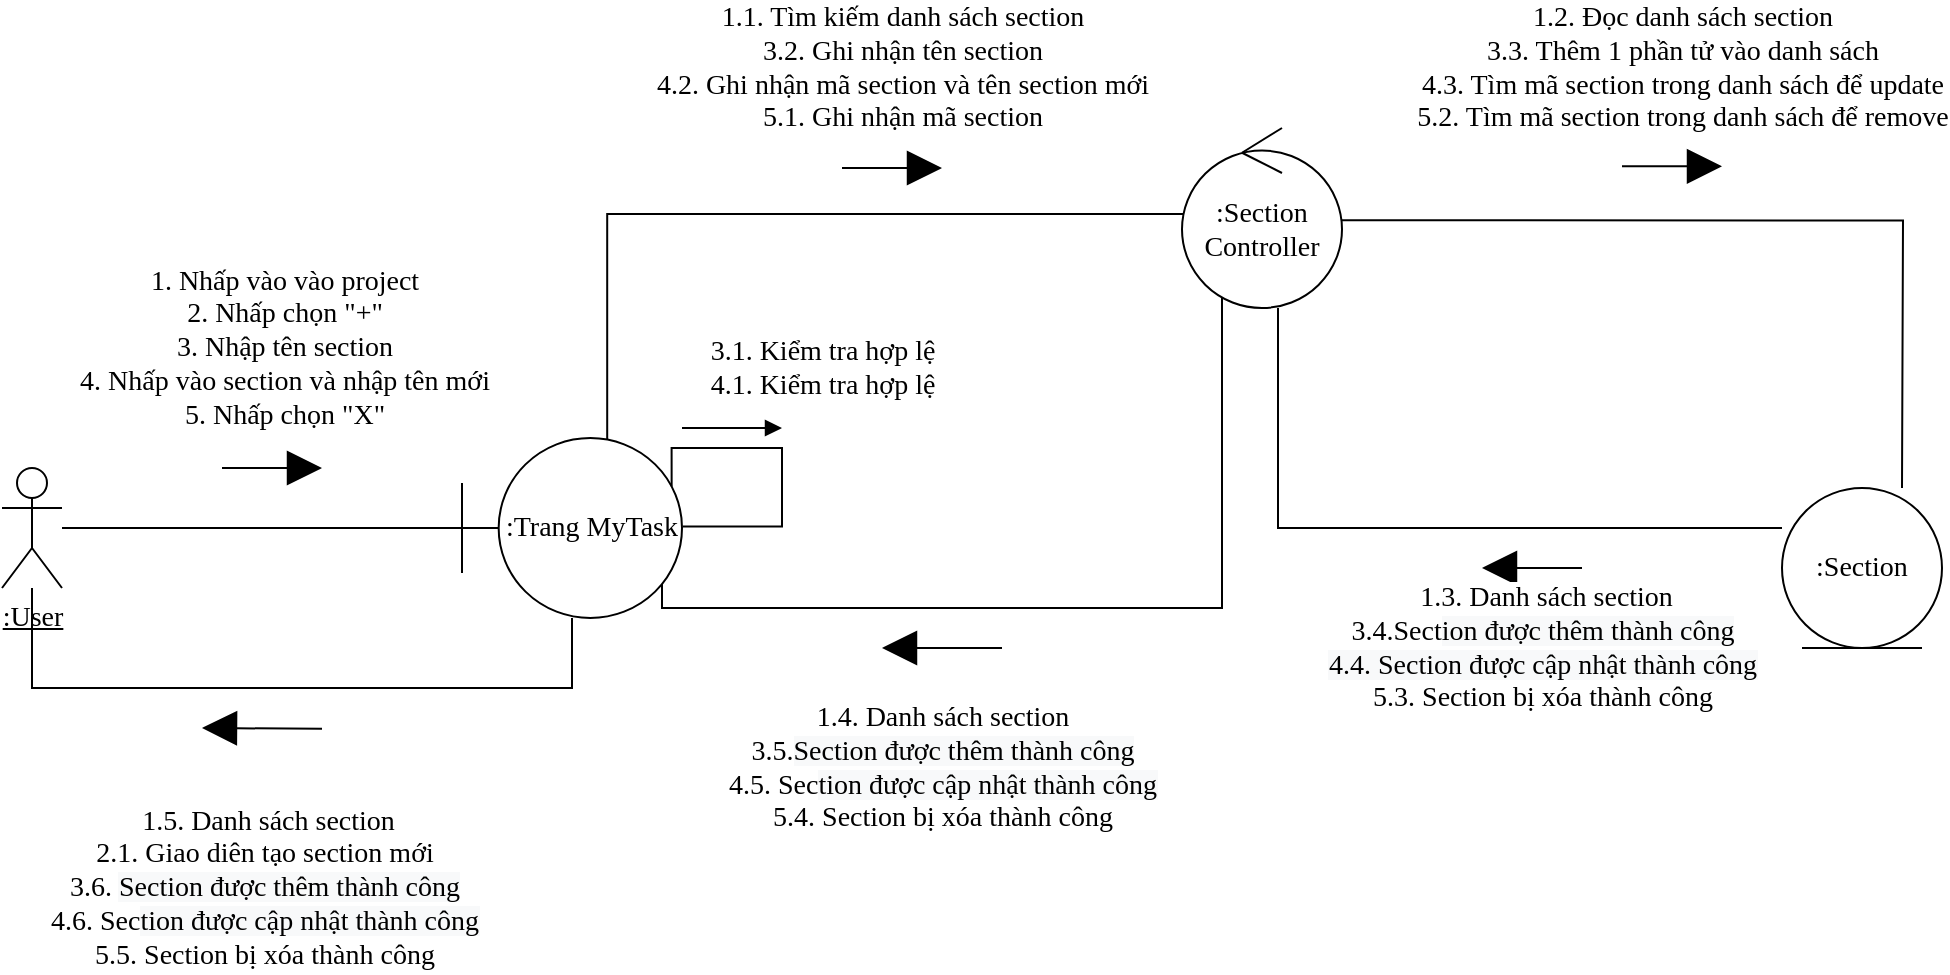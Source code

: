 <mxfile version="13.10.4" type="device"><diagram id="gN7cJ0xqfNxXUQesok_4" name="Page-1"><mxGraphModel dx="970" dy="505" grid="1" gridSize="10" guides="1" tooltips="1" connect="1" arrows="1" fold="1" page="1" pageScale="1" pageWidth="827" pageHeight="1169" math="0" shadow="0"><root><mxCell id="0"/><mxCell id="1" parent="0"/><mxCell id="2NcubvFn7WeUfEfRV-Qo-1" style="endArrow=none;html=1;fontSize=14;fontFamily=Verdana;" parent="1" source="2NcubvFn7WeUfEfRV-Qo-2" target="2NcubvFn7WeUfEfRV-Qo-8" edge="1"><mxGeometry relative="1" as="geometry"/></mxCell><mxCell id="2NcubvFn7WeUfEfRV-Qo-2" value="&lt;u style=&quot;font-size: 14px;&quot;&gt;:User&lt;/u&gt;" style="shape=umlActor;verticalLabelPosition=bottom;verticalAlign=top;html=1;fontSize=14;fontFamily=Verdana;" parent="1" vertex="1"><mxGeometry x="10" y="330" width="30" height="60" as="geometry"/></mxCell><mxCell id="2NcubvFn7WeUfEfRV-Qo-3" style="edgeStyle=orthogonalEdgeStyle;rounded=0;orthogonalLoop=1;jettySize=auto;html=1;endArrow=none;endFill=0;fontSize=14;exitX=1;exitY=0.513;exitDx=0;exitDy=0;exitPerimeter=0;fontFamily=Verdana;" parent="1" source="t5RF0zzSnACqFSYiZJhb-1" edge="1"><mxGeometry relative="1" as="geometry"><mxPoint x="690" y="200" as="sourcePoint"/><mxPoint x="960" y="340" as="targetPoint"/></mxGeometry></mxCell><mxCell id="2NcubvFn7WeUfEfRV-Qo-4" style="edgeStyle=orthogonalEdgeStyle;rounded=0;orthogonalLoop=1;jettySize=auto;html=1;entryX=0.882;entryY=0.836;entryDx=0;entryDy=0;endArrow=none;endFill=0;fontSize=14;entryPerimeter=0;fontFamily=Verdana;" parent="1" target="2NcubvFn7WeUfEfRV-Qo-8" edge="1"><mxGeometry relative="1" as="geometry"><Array as="points"><mxPoint x="620" y="400"/><mxPoint x="340" y="400"/><mxPoint x="340" y="383"/><mxPoint x="337" y="383"/></Array><mxPoint x="620" y="240" as="sourcePoint"/></mxGeometry></mxCell><mxCell id="2NcubvFn7WeUfEfRV-Qo-6" style="edgeStyle=orthogonalEdgeStyle;rounded=0;orthogonalLoop=1;jettySize=auto;html=1;entryX=0.014;entryY=0.563;entryDx=0;entryDy=0;entryPerimeter=0;endArrow=none;endFill=0;fontSize=14;exitX=0.66;exitY=0.022;exitDx=0;exitDy=0;exitPerimeter=0;fontFamily=Verdana;" parent="1" source="2NcubvFn7WeUfEfRV-Qo-8" target="t5RF0zzSnACqFSYiZJhb-1" edge="1"><mxGeometry relative="1" as="geometry"><Array as="points"><mxPoint x="313" y="203"/><mxPoint x="601" y="203"/></Array><mxPoint x="570.12" y="202.72" as="targetPoint"/></mxGeometry></mxCell><mxCell id="2NcubvFn7WeUfEfRV-Qo-7" style="edgeStyle=orthogonalEdgeStyle;rounded=0;orthogonalLoop=1;jettySize=auto;html=1;endArrow=none;endFill=0;fontSize=14;fontFamily=Verdana;" parent="1" source="2NcubvFn7WeUfEfRV-Qo-8" target="2NcubvFn7WeUfEfRV-Qo-2" edge="1"><mxGeometry relative="1" as="geometry"><Array as="points"><mxPoint x="295" y="440"/><mxPoint x="25" y="440"/></Array></mxGeometry></mxCell><mxCell id="2NcubvFn7WeUfEfRV-Qo-8" value="&lt;span style=&quot;font-size: 14px;&quot;&gt;:Trang MyTask&lt;/span&gt;" style="shape=umlBoundary;whiteSpace=wrap;html=1;fontSize=14;fontFamily=Verdana;" parent="1" vertex="1"><mxGeometry x="240" y="315" width="110" height="90" as="geometry"/></mxCell><mxCell id="2NcubvFn7WeUfEfRV-Qo-9" style="edgeStyle=orthogonalEdgeStyle;rounded=0;orthogonalLoop=1;jettySize=auto;html=1;endArrow=none;endFill=0;fontSize=14;fontFamily=Verdana;" parent="1" edge="1"><mxGeometry relative="1" as="geometry"><mxPoint x="648" y="250" as="targetPoint"/><Array as="points"><mxPoint x="648" y="360"/></Array><mxPoint x="900" y="360" as="sourcePoint"/></mxGeometry></mxCell><mxCell id="2NcubvFn7WeUfEfRV-Qo-11" value="" style="endArrow=block;html=1;fontSize=14;endFill=1;endSize=15;fontFamily=Verdana;" parent="1" edge="1"><mxGeometry width="50" height="50" relative="1" as="geometry"><mxPoint x="120" y="330" as="sourcePoint"/><mxPoint x="170" y="330" as="targetPoint"/></mxGeometry></mxCell><mxCell id="2NcubvFn7WeUfEfRV-Qo-12" value="&lt;font style=&quot;font-size: 14px;&quot;&gt;&lt;font style=&quot;font-size: 14px;&quot;&gt;&lt;font style=&quot;font-size: 14px;&quot;&gt;&lt;span style=&quot;font-size: 14px;&quot;&gt;1. Nhấp vào vào project&lt;br style=&quot;font-size: 14px;&quot;&gt;&lt;/span&gt;&lt;/font&gt;&lt;/font&gt;&lt;/font&gt;&lt;span style=&quot;font-size: 14px;&quot;&gt;2. Nhấp chọn &quot;+&quot;&lt;br style=&quot;font-size: 14px;&quot;&gt;3. Nhập tên section&lt;br style=&quot;font-size: 14px;&quot;&gt;4. Nhấp vào section và nhập tên mới&lt;br style=&quot;font-size: 14px;&quot;&gt;5. Nhấp chọn &quot;X&quot;&lt;br style=&quot;font-size: 14px;&quot;&gt;&lt;/span&gt;" style="edgeLabel;html=1;align=center;verticalAlign=middle;resizable=0;points=[];fontSize=14;fontFamily=Verdana;" parent="2NcubvFn7WeUfEfRV-Qo-11" vertex="1" connectable="0"><mxGeometry x="-0.42" y="-1" relative="1" as="geometry"><mxPoint x="15.83" y="-61" as="offset"/></mxGeometry></mxCell><mxCell id="2NcubvFn7WeUfEfRV-Qo-13" value="&lt;font style=&quot;font-size: 14px&quot;&gt;&lt;span style=&quot;font-size: 14px&quot;&gt;1.2. Đọc danh sách section&lt;br style=&quot;font-size: 14px&quot;&gt;&lt;/span&gt;&lt;/font&gt;&lt;span style=&quot;font-size: 14px&quot;&gt;3.3. Thêm 1 phần tử vào danh sách&lt;br style=&quot;font-size: 14px&quot;&gt;4.3. Tìm mã section trong danh sách để update&lt;br style=&quot;font-size: 14px&quot;&gt;5.2. Tìm mã section trong danh sách để remove&lt;br style=&quot;font-size: 14px&quot;&gt;&lt;/span&gt;" style="endArrow=block;html=1;fontSize=14;endFill=1;endSize=15;fontFamily=Verdana;" parent="1" edge="1"><mxGeometry x="0.2" y="49" width="50" height="50" relative="1" as="geometry"><mxPoint x="820" y="179.17" as="sourcePoint"/><mxPoint x="870" y="179.17" as="targetPoint"/><mxPoint as="offset"/></mxGeometry></mxCell><mxCell id="2NcubvFn7WeUfEfRV-Qo-14" value="&lt;div style=&quot;font-size: 14px;&quot;&gt;&lt;span style=&quot;font-size: 14px;&quot;&gt;&lt;font style=&quot;font-size: 14px;&quot;&gt;1.1. Tìm kiếm danh sách section&lt;/font&gt;&lt;/span&gt;&lt;/div&gt;&lt;span style=&quot;font-size: 14px;&quot;&gt;3.2. Ghi nhận tên section&lt;br style=&quot;font-size: 14px;&quot;&gt;4.2. Ghi nhận mã section và tên section mới&lt;br style=&quot;font-size: 14px;&quot;&gt;5.1. Ghi nhận mã section&lt;br style=&quot;font-size: 14px;&quot;&gt;&lt;/span&gt;" style="endArrow=block;html=1;fontSize=14;align=center;endFill=1;endSize=15;fontFamily=Verdana;" parent="1" edge="1"><mxGeometry x="0.2" y="50" width="50" height="50" relative="1" as="geometry"><mxPoint x="430" y="180" as="sourcePoint"/><mxPoint x="480" y="180" as="targetPoint"/><Array as="points"><mxPoint x="470" y="180"/></Array><mxPoint as="offset"/></mxGeometry></mxCell><mxCell id="2NcubvFn7WeUfEfRV-Qo-15" value="&lt;div style=&quot;font-size: 14px&quot;&gt;&lt;span style=&quot;font-size: 14px&quot;&gt;&amp;nbsp;1.3. Danh sách section&lt;/span&gt;&lt;/div&gt;3.4.Sect&lt;span style=&quot;background-color: rgb(248 , 249 , 250)&quot;&gt;ion được thêm thành công&lt;br&gt;&lt;/span&gt;&lt;span style=&quot;background-color: rgb(248 , 249 , 250)&quot;&gt;4.4. Section được cập nhật&amp;nbsp;thành công&lt;/span&gt;&lt;div style=&quot;font-size: 14px&quot;&gt;&lt;span style=&quot;font-size: 14px&quot;&gt;&lt;/span&gt;&lt;/div&gt;&lt;span style=&quot;font-size: 14px&quot;&gt;5.3. Section bị xóa thành công&lt;br style=&quot;font-size: 14px&quot;&gt;&lt;/span&gt;" style="endArrow=block;html=1;fontSize=14;endFill=1;endSize=15;fontFamily=Verdana;" parent="1" edge="1"><mxGeometry x="-0.2" y="40" width="50" height="50" relative="1" as="geometry"><mxPoint x="800" y="380" as="sourcePoint"/><mxPoint x="750" y="380" as="targetPoint"/><mxPoint as="offset"/></mxGeometry></mxCell><mxCell id="2NcubvFn7WeUfEfRV-Qo-16" value="&lt;font style=&quot;font-size: 14px&quot;&gt;&lt;span style=&quot;font-size: 14px&quot;&gt;&lt;font style=&quot;font-size: 14px&quot;&gt;1.4. Danh sách section&lt;br style=&quot;font-size: 14px&quot;&gt;&lt;/font&gt;&lt;/span&gt;&lt;/font&gt;&lt;span style=&quot;font-size: 14px&quot;&gt;&lt;font style=&quot;font-size: 14px&quot;&gt;3.5.&lt;/font&gt;&lt;/span&gt;&lt;span style=&quot;background-color: rgb(248 , 249 , 250)&quot;&gt;Section được thêm thành công&lt;/span&gt;&lt;div style=&quot;font-size: 14px&quot;&gt;&lt;/div&gt;4.5. Sec&lt;span style=&quot;background-color: rgb(248 , 249 , 250)&quot;&gt;tion được cập nhật&amp;nbsp;thành công&lt;/span&gt;&lt;div style=&quot;font-size: 14px&quot;&gt;&lt;span style=&quot;font-size: 14px&quot;&gt;&lt;/span&gt;&lt;/div&gt;&lt;span style=&quot;font-size: 14px&quot;&gt;&lt;font style=&quot;font-size: 14px&quot;&gt;5.4. Section bị xóa&lt;/font&gt;&lt;/span&gt;&lt;span style=&quot;font-size: 14px&quot;&gt;&lt;font style=&quot;font-size: 14px&quot;&gt;&lt;span style=&quot;font-size: 14px&quot;&gt;&amp;nbsp;thành công&lt;/span&gt;&lt;/font&gt;&lt;/span&gt;" style="endArrow=block;html=1;fontSize=14;endFill=1;jumpSize=7;sourcePerimeterSpacing=2;endSize=15;fontFamily=Verdana;" parent="1" edge="1"><mxGeometry y="60" width="50" height="50" relative="1" as="geometry"><mxPoint x="510" y="420" as="sourcePoint"/><mxPoint x="450" y="420" as="targetPoint"/><Array as="points"/><mxPoint as="offset"/></mxGeometry></mxCell><mxCell id="2NcubvFn7WeUfEfRV-Qo-17" value="" style="endArrow=block;html=1;fontSize=14;endFill=1;endSize=15;fontFamily=Verdana;" parent="1" edge="1"><mxGeometry width="50" height="50" relative="1" as="geometry"><mxPoint x="170" y="460.42" as="sourcePoint"/><mxPoint x="110" y="460" as="targetPoint"/><Array as="points"/></mxGeometry></mxCell><mxCell id="2NcubvFn7WeUfEfRV-Qo-18" value="&lt;font style=&quot;font-size: 14px&quot;&gt;&lt;font style=&quot;font-size: 14px&quot;&gt;&lt;font style=&quot;font-size: 14px&quot;&gt;&lt;span style=&quot;font-size: 14px&quot;&gt;&amp;nbsp;1.5. Danh sách section&lt;br style=&quot;font-size: 14px&quot;&gt;&lt;/span&gt;&lt;/font&gt;&lt;/font&gt;&lt;/font&gt;&lt;span style=&quot;font-size: 14px&quot;&gt;2.1. Giao diên tạo section mới&lt;br style=&quot;font-size: 14px&quot;&gt;3.6.&amp;nbsp;&lt;/span&gt;&lt;span style=&quot;background-color: rgb(248 , 249 , 250)&quot;&gt;Section được thêm thành công&lt;br&gt;&lt;/span&gt;4.6. Sec&lt;span style=&quot;background-color: rgb(248 , 249 , 250)&quot;&gt;tion được cập nhật&amp;nbsp;thành công&lt;/span&gt;&lt;div style=&quot;font-size: 14px&quot;&gt;&lt;span style=&quot;font-size: 14px&quot;&gt;&lt;/span&gt;&lt;/div&gt;&lt;span style=&quot;font-size: 14px&quot;&gt;5.5. &lt;/span&gt;&lt;span style=&quot;font-size: 14px&quot;&gt;&lt;span style=&quot;font-size: 14px&quot;&gt;Section bị xóa thành công&lt;/span&gt;&lt;/span&gt;" style="edgeLabel;html=1;align=center;verticalAlign=middle;resizable=0;points=[];fontSize=14;fontFamily=Verdana;" parent="2NcubvFn7WeUfEfRV-Qo-17" vertex="1" connectable="0"><mxGeometry x="-0.409" relative="1" as="geometry"><mxPoint x="-12" y="79.71" as="offset"/></mxGeometry></mxCell><mxCell id="2NcubvFn7WeUfEfRV-Qo-19" style="edgeStyle=orthogonalEdgeStyle;rounded=0;orthogonalLoop=1;jettySize=auto;html=1;endArrow=none;endFill=0;fontSize=14;exitX=0.953;exitY=0.269;exitDx=0;exitDy=0;exitPerimeter=0;entryX=1.003;entryY=0.491;entryDx=0;entryDy=0;entryPerimeter=0;fontFamily=Verdana;" parent="1" source="2NcubvFn7WeUfEfRV-Qo-8" target="2NcubvFn7WeUfEfRV-Qo-8" edge="1"><mxGeometry relative="1" as="geometry"><Array as="points"><mxPoint x="345" y="320"/><mxPoint x="400" y="320"/><mxPoint x="400" y="359"/></Array></mxGeometry></mxCell><mxCell id="2NcubvFn7WeUfEfRV-Qo-20" value="&lt;font style=&quot;font-size: 14px;&quot;&gt;3.1. Kiểm tra hợp lệ&lt;br style=&quot;font-size: 14px;&quot;&gt;4.1. Kiểm tra hợp lệ&lt;br style=&quot;font-size: 14px;&quot;&gt;&lt;/font&gt;" style="endArrow=block;html=1;fontSize=14;align=center;endFill=1;fontFamily=Verdana;" parent="1" edge="1"><mxGeometry x="1" y="36" width="50" height="50" relative="1" as="geometry"><mxPoint x="350" y="310" as="sourcePoint"/><mxPoint x="400" y="310" as="targetPoint"/><Array as="points"/><mxPoint x="20" y="6" as="offset"/></mxGeometry></mxCell><mxCell id="t5RF0zzSnACqFSYiZJhb-1" value="&lt;div style=&quot;font-size: 14px;&quot;&gt;:Section&lt;/div&gt;&lt;div style=&quot;font-size: 14px;&quot;&gt;Controller&lt;br style=&quot;font-size: 14px;&quot;&gt;&lt;/div&gt;" style="ellipse;shape=umlControl;whiteSpace=wrap;html=1;fontFamily=Verdana;fontSize=14;" parent="1" vertex="1"><mxGeometry x="600" y="160" width="80" height="90" as="geometry"/></mxCell><mxCell id="t5RF0zzSnACqFSYiZJhb-2" value=":Section" style="ellipse;shape=umlEntity;whiteSpace=wrap;html=1;fontFamily=Verdana;fontSize=14;" parent="1" vertex="1"><mxGeometry x="900" y="340" width="80" height="80" as="geometry"/></mxCell></root></mxGraphModel></diagram></mxfile>